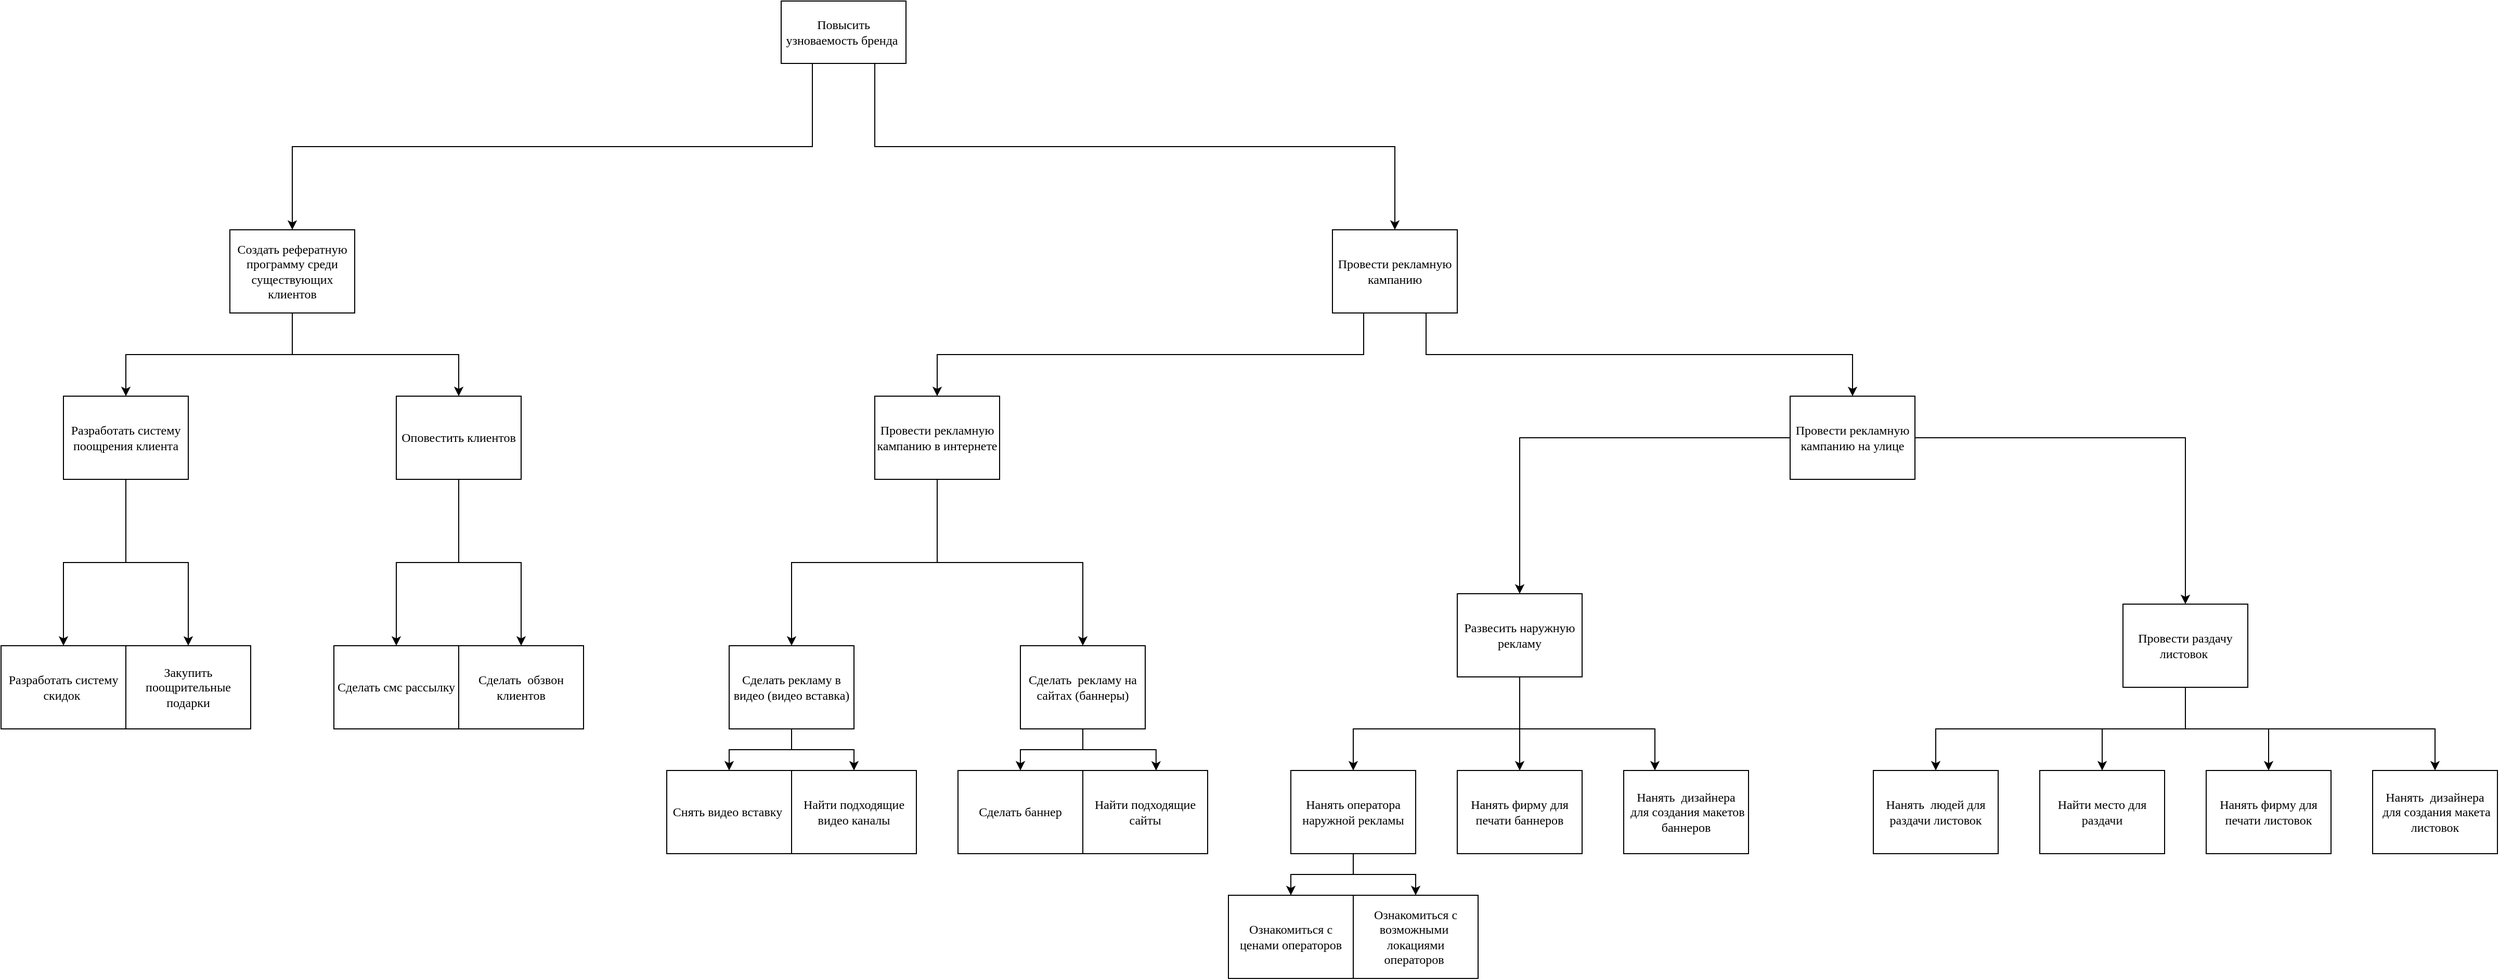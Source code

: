 <mxfile version="20.7.4" type="github"><diagram id="svQFQ0obcjfhmAOLk9mg" name="Страница 1"><mxGraphModel dx="2947" dy="1438" grid="1" gridSize="10" guides="1" tooltips="1" connect="1" arrows="1" fold="1" page="1" pageScale="1" pageWidth="827" pageHeight="1169" math="0" shadow="0"><root><mxCell id="0"/><mxCell id="1" parent="0"/><mxCell id="YCfoLJuqUhf5o7PTPC1b-34" style="edgeStyle=orthogonalEdgeStyle;rounded=0;orthogonalLoop=1;jettySize=auto;html=1;exitX=0.25;exitY=1;exitDx=0;exitDy=0;fontFamily=Times New Roman;" edge="1" parent="1" source="YCfoLJuqUhf5o7PTPC1b-1" target="YCfoLJuqUhf5o7PTPC1b-4"><mxGeometry relative="1" as="geometry"/></mxCell><mxCell id="YCfoLJuqUhf5o7PTPC1b-47" style="edgeStyle=orthogonalEdgeStyle;rounded=0;orthogonalLoop=1;jettySize=auto;html=1;exitX=0.75;exitY=1;exitDx=0;exitDy=0;entryX=0.5;entryY=0;entryDx=0;entryDy=0;fontFamily=Times New Roman;" edge="1" parent="1" source="YCfoLJuqUhf5o7PTPC1b-1" target="YCfoLJuqUhf5o7PTPC1b-46"><mxGeometry relative="1" as="geometry"/></mxCell><mxCell id="YCfoLJuqUhf5o7PTPC1b-1" value="Повысить узноваемость бренда&amp;nbsp;" style="rounded=0;whiteSpace=wrap;html=1;fontFamily=Times New Roman;" vertex="1" parent="1"><mxGeometry x="230" y="140" width="120" height="60" as="geometry"/></mxCell><mxCell id="YCfoLJuqUhf5o7PTPC1b-35" style="edgeStyle=orthogonalEdgeStyle;rounded=0;orthogonalLoop=1;jettySize=auto;html=1;exitX=0.5;exitY=1;exitDx=0;exitDy=0;entryX=0.5;entryY=0;entryDx=0;entryDy=0;fontFamily=Times New Roman;" edge="1" parent="1" source="YCfoLJuqUhf5o7PTPC1b-4" target="YCfoLJuqUhf5o7PTPC1b-10"><mxGeometry relative="1" as="geometry"/></mxCell><mxCell id="YCfoLJuqUhf5o7PTPC1b-36" style="edgeStyle=orthogonalEdgeStyle;rounded=0;orthogonalLoop=1;jettySize=auto;html=1;exitX=0.5;exitY=1;exitDx=0;exitDy=0;entryX=0.5;entryY=0;entryDx=0;entryDy=0;fontFamily=Times New Roman;" edge="1" parent="1" source="YCfoLJuqUhf5o7PTPC1b-4" target="YCfoLJuqUhf5o7PTPC1b-23"><mxGeometry relative="1" as="geometry"/></mxCell><mxCell id="YCfoLJuqUhf5o7PTPC1b-4" value="Создать рефератную программу среди существующих клиентов" style="rounded=0;whiteSpace=wrap;html=1;fontFamily=Times New Roman;" vertex="1" parent="1"><mxGeometry x="-300" y="360" width="120" height="80" as="geometry"/></mxCell><mxCell id="YCfoLJuqUhf5o7PTPC1b-57" style="edgeStyle=orthogonalEdgeStyle;rounded=0;orthogonalLoop=1;jettySize=auto;html=1;exitX=0;exitY=0.5;exitDx=0;exitDy=0;entryX=0.5;entryY=0;entryDx=0;entryDy=0;fontFamily=Times New Roman;" edge="1" parent="1" source="YCfoLJuqUhf5o7PTPC1b-6" target="YCfoLJuqUhf5o7PTPC1b-56"><mxGeometry relative="1" as="geometry"/></mxCell><mxCell id="YCfoLJuqUhf5o7PTPC1b-58" style="edgeStyle=orthogonalEdgeStyle;rounded=0;orthogonalLoop=1;jettySize=auto;html=1;exitX=1;exitY=0.5;exitDx=0;exitDy=0;entryX=0.5;entryY=0;entryDx=0;entryDy=0;fontFamily=Times New Roman;" edge="1" parent="1" source="YCfoLJuqUhf5o7PTPC1b-6" target="YCfoLJuqUhf5o7PTPC1b-55"><mxGeometry relative="1" as="geometry"/></mxCell><mxCell id="YCfoLJuqUhf5o7PTPC1b-6" value="Провести рекламную кампанию на улице" style="rounded=0;whiteSpace=wrap;html=1;fontFamily=Times New Roman;" vertex="1" parent="1"><mxGeometry x="1200" y="520" width="120" height="80" as="geometry"/></mxCell><mxCell id="YCfoLJuqUhf5o7PTPC1b-37" style="edgeStyle=orthogonalEdgeStyle;rounded=0;orthogonalLoop=1;jettySize=auto;html=1;exitX=0.5;exitY=1;exitDx=0;exitDy=0;fontFamily=Times New Roman;" edge="1" parent="1" source="YCfoLJuqUhf5o7PTPC1b-7" target="YCfoLJuqUhf5o7PTPC1b-8"><mxGeometry relative="1" as="geometry"/></mxCell><mxCell id="YCfoLJuqUhf5o7PTPC1b-38" style="edgeStyle=orthogonalEdgeStyle;rounded=0;orthogonalLoop=1;jettySize=auto;html=1;exitX=0.5;exitY=1;exitDx=0;exitDy=0;entryX=0.5;entryY=0;entryDx=0;entryDy=0;fontFamily=Times New Roman;" edge="1" parent="1" source="YCfoLJuqUhf5o7PTPC1b-7" target="YCfoLJuqUhf5o7PTPC1b-9"><mxGeometry relative="1" as="geometry"/></mxCell><mxCell id="YCfoLJuqUhf5o7PTPC1b-7" value="Провести рекламную кампанию в интернете" style="rounded=0;whiteSpace=wrap;html=1;fontFamily=Times New Roman;" vertex="1" parent="1"><mxGeometry x="320" y="520" width="120" height="80" as="geometry"/></mxCell><mxCell id="YCfoLJuqUhf5o7PTPC1b-27" style="edgeStyle=orthogonalEdgeStyle;rounded=0;orthogonalLoop=1;jettySize=auto;html=1;exitX=0.5;exitY=1;exitDx=0;exitDy=0;entryX=0.5;entryY=0;entryDx=0;entryDy=0;fontFamily=Times New Roman;" edge="1" parent="1" source="YCfoLJuqUhf5o7PTPC1b-8" target="YCfoLJuqUhf5o7PTPC1b-18"><mxGeometry relative="1" as="geometry"/></mxCell><mxCell id="YCfoLJuqUhf5o7PTPC1b-28" style="edgeStyle=orthogonalEdgeStyle;rounded=0;orthogonalLoop=1;jettySize=auto;html=1;exitX=0.5;exitY=1;exitDx=0;exitDy=0;entryX=0.5;entryY=0;entryDx=0;entryDy=0;fontFamily=Times New Roman;" edge="1" parent="1" source="YCfoLJuqUhf5o7PTPC1b-8" target="YCfoLJuqUhf5o7PTPC1b-17"><mxGeometry relative="1" as="geometry"/></mxCell><mxCell id="YCfoLJuqUhf5o7PTPC1b-8" value="Сделать рекламу в видео (видео вставка)" style="rounded=0;whiteSpace=wrap;html=1;fontFamily=Times New Roman;" vertex="1" parent="1"><mxGeometry x="180" y="760" width="120" height="80" as="geometry"/></mxCell><mxCell id="YCfoLJuqUhf5o7PTPC1b-30" style="edgeStyle=orthogonalEdgeStyle;rounded=0;orthogonalLoop=1;jettySize=auto;html=1;exitX=0.5;exitY=1;exitDx=0;exitDy=0;entryX=0.587;entryY=0.002;entryDx=0;entryDy=0;entryPerimeter=0;fontFamily=Times New Roman;" edge="1" parent="1" source="YCfoLJuqUhf5o7PTPC1b-9" target="YCfoLJuqUhf5o7PTPC1b-19"><mxGeometry relative="1" as="geometry"/></mxCell><mxCell id="YCfoLJuqUhf5o7PTPC1b-31" style="edgeStyle=orthogonalEdgeStyle;rounded=0;orthogonalLoop=1;jettySize=auto;html=1;exitX=0.5;exitY=1;exitDx=0;exitDy=0;entryX=0.5;entryY=0;entryDx=0;entryDy=0;fontFamily=Times New Roman;" edge="1" parent="1" source="YCfoLJuqUhf5o7PTPC1b-9" target="YCfoLJuqUhf5o7PTPC1b-20"><mxGeometry relative="1" as="geometry"/></mxCell><mxCell id="YCfoLJuqUhf5o7PTPC1b-9" value="Сделать &amp;nbsp;рекламу на сайтах (баннеры)" style="rounded=0;whiteSpace=wrap;html=1;fontFamily=Times New Roman;" vertex="1" parent="1"><mxGeometry x="460" y="760" width="120" height="80" as="geometry"/></mxCell><mxCell id="YCfoLJuqUhf5o7PTPC1b-79" style="edgeStyle=orthogonalEdgeStyle;rounded=0;orthogonalLoop=1;jettySize=auto;html=1;exitX=0.5;exitY=1;exitDx=0;exitDy=0;entryX=0.5;entryY=0;entryDx=0;entryDy=0;fontFamily=Times New Roman;" edge="1" parent="1" source="YCfoLJuqUhf5o7PTPC1b-10" target="YCfoLJuqUhf5o7PTPC1b-77"><mxGeometry relative="1" as="geometry"/></mxCell><mxCell id="YCfoLJuqUhf5o7PTPC1b-82" style="edgeStyle=orthogonalEdgeStyle;rounded=0;orthogonalLoop=1;jettySize=auto;html=1;exitX=0.5;exitY=1;exitDx=0;exitDy=0;entryX=0.5;entryY=0;entryDx=0;entryDy=0;fontFamily=Times New Roman;" edge="1" parent="1" source="YCfoLJuqUhf5o7PTPC1b-10" target="YCfoLJuqUhf5o7PTPC1b-80"><mxGeometry relative="1" as="geometry"/></mxCell><mxCell id="YCfoLJuqUhf5o7PTPC1b-10" value="Разработать систему поощрения клиента" style="rounded=0;whiteSpace=wrap;html=1;fontFamily=Times New Roman;" vertex="1" parent="1"><mxGeometry x="-460" y="520" width="120" height="80" as="geometry"/></mxCell><mxCell id="YCfoLJuqUhf5o7PTPC1b-43" style="edgeStyle=orthogonalEdgeStyle;rounded=0;orthogonalLoop=1;jettySize=auto;html=1;exitX=0.5;exitY=1;exitDx=0;exitDy=0;entryX=0.5;entryY=0;entryDx=0;entryDy=0;fontFamily=Times New Roman;" edge="1" parent="1" source="YCfoLJuqUhf5o7PTPC1b-14" target="YCfoLJuqUhf5o7PTPC1b-39"><mxGeometry relative="1" as="geometry"/></mxCell><mxCell id="YCfoLJuqUhf5o7PTPC1b-44" style="edgeStyle=orthogonalEdgeStyle;rounded=0;orthogonalLoop=1;jettySize=auto;html=1;exitX=0.5;exitY=1;exitDx=0;exitDy=0;entryX=0.5;entryY=0;entryDx=0;entryDy=0;fontFamily=Times New Roman;" edge="1" parent="1" source="YCfoLJuqUhf5o7PTPC1b-14" target="YCfoLJuqUhf5o7PTPC1b-40"><mxGeometry relative="1" as="geometry"/></mxCell><mxCell id="YCfoLJuqUhf5o7PTPC1b-14" value="Нанять оператора наружной рекламы" style="rounded=0;whiteSpace=wrap;html=1;fontFamily=Times New Roman;" vertex="1" parent="1"><mxGeometry x="720" y="880" width="120" height="80" as="geometry"/></mxCell><mxCell id="YCfoLJuqUhf5o7PTPC1b-17" value="Найти подходящие видео каналы" style="rounded=0;whiteSpace=wrap;html=1;fontFamily=Times New Roman;" vertex="1" parent="1"><mxGeometry x="240" y="880" width="120" height="80" as="geometry"/></mxCell><mxCell id="YCfoLJuqUhf5o7PTPC1b-18" value="Снять видео вставку&amp;nbsp;" style="rounded=0;whiteSpace=wrap;html=1;fontFamily=Times New Roman;" vertex="1" parent="1"><mxGeometry x="120" y="880" width="120" height="80" as="geometry"/></mxCell><mxCell id="YCfoLJuqUhf5o7PTPC1b-19" value="Найти подходящие сайты" style="rounded=0;whiteSpace=wrap;html=1;fontFamily=Times New Roman;" vertex="1" parent="1"><mxGeometry x="520" y="880" width="120" height="80" as="geometry"/></mxCell><mxCell id="YCfoLJuqUhf5o7PTPC1b-20" value="Сделать баннер" style="rounded=0;whiteSpace=wrap;html=1;fontFamily=Times New Roman;" vertex="1" parent="1"><mxGeometry x="400" y="880" width="120" height="80" as="geometry"/></mxCell><mxCell id="YCfoLJuqUhf5o7PTPC1b-74" style="edgeStyle=orthogonalEdgeStyle;rounded=0;orthogonalLoop=1;jettySize=auto;html=1;exitX=0.5;exitY=1;exitDx=0;exitDy=0;entryX=0.5;entryY=0;entryDx=0;entryDy=0;fontFamily=Times New Roman;" edge="1" parent="1" source="YCfoLJuqUhf5o7PTPC1b-23" target="YCfoLJuqUhf5o7PTPC1b-72"><mxGeometry relative="1" as="geometry"/></mxCell><mxCell id="YCfoLJuqUhf5o7PTPC1b-75" style="edgeStyle=orthogonalEdgeStyle;rounded=0;orthogonalLoop=1;jettySize=auto;html=1;exitX=0.5;exitY=1;exitDx=0;exitDy=0;fontFamily=Times New Roman;" edge="1" parent="1" source="YCfoLJuqUhf5o7PTPC1b-23" target="YCfoLJuqUhf5o7PTPC1b-73"><mxGeometry relative="1" as="geometry"/></mxCell><mxCell id="YCfoLJuqUhf5o7PTPC1b-23" value="Оповестить клиентов" style="rounded=0;whiteSpace=wrap;html=1;fontFamily=Times New Roman;" vertex="1" parent="1"><mxGeometry x="-140" y="520" width="120" height="80" as="geometry"/></mxCell><mxCell id="YCfoLJuqUhf5o7PTPC1b-39" value="Ознакомиться с ценами операторов" style="rounded=0;whiteSpace=wrap;html=1;fontFamily=Times New Roman;" vertex="1" parent="1"><mxGeometry x="660" y="1000" width="120" height="80" as="geometry"/></mxCell><mxCell id="YCfoLJuqUhf5o7PTPC1b-40" value="Ознакомиться с возможными&amp;nbsp;&lt;br&gt;локациями операторов&amp;nbsp;" style="rounded=0;whiteSpace=wrap;html=1;fontFamily=Times New Roman;" vertex="1" parent="1"><mxGeometry x="780" y="1000" width="120" height="80" as="geometry"/></mxCell><mxCell id="YCfoLJuqUhf5o7PTPC1b-45" value="Нанять &amp;nbsp;дизайнера &amp;nbsp;для создания макетов баннеров" style="rounded=0;whiteSpace=wrap;html=1;fontFamily=Times New Roman;" vertex="1" parent="1"><mxGeometry x="1040" y="880" width="120" height="80" as="geometry"/></mxCell><mxCell id="YCfoLJuqUhf5o7PTPC1b-48" style="edgeStyle=orthogonalEdgeStyle;rounded=0;orthogonalLoop=1;jettySize=auto;html=1;exitX=0.25;exitY=1;exitDx=0;exitDy=0;entryX=0.5;entryY=0;entryDx=0;entryDy=0;fontFamily=Times New Roman;" edge="1" parent="1" source="YCfoLJuqUhf5o7PTPC1b-46" target="YCfoLJuqUhf5o7PTPC1b-7"><mxGeometry relative="1" as="geometry"/></mxCell><mxCell id="YCfoLJuqUhf5o7PTPC1b-49" style="edgeStyle=orthogonalEdgeStyle;rounded=0;orthogonalLoop=1;jettySize=auto;html=1;exitX=0.75;exitY=1;exitDx=0;exitDy=0;entryX=0.5;entryY=0;entryDx=0;entryDy=0;fontFamily=Times New Roman;" edge="1" parent="1" source="YCfoLJuqUhf5o7PTPC1b-46" target="YCfoLJuqUhf5o7PTPC1b-6"><mxGeometry relative="1" as="geometry"/></mxCell><mxCell id="YCfoLJuqUhf5o7PTPC1b-46" value="Провести рекламную кампанию" style="rounded=0;whiteSpace=wrap;html=1;fontFamily=Times New Roman;" vertex="1" parent="1"><mxGeometry x="760" y="360" width="120" height="80" as="geometry"/></mxCell><mxCell id="YCfoLJuqUhf5o7PTPC1b-52" value="Нанять фирму для печати баннеров" style="rounded=0;whiteSpace=wrap;html=1;fontFamily=Times New Roman;" vertex="1" parent="1"><mxGeometry x="880" y="880" width="120" height="80" as="geometry"/></mxCell><mxCell id="YCfoLJuqUhf5o7PTPC1b-66" style="edgeStyle=orthogonalEdgeStyle;rounded=0;orthogonalLoop=1;jettySize=auto;html=1;exitX=0.5;exitY=1;exitDx=0;exitDy=0;entryX=0.5;entryY=0;entryDx=0;entryDy=0;fontFamily=Times New Roman;" edge="1" parent="1" source="YCfoLJuqUhf5o7PTPC1b-55" target="YCfoLJuqUhf5o7PTPC1b-64"><mxGeometry relative="1" as="geometry"/></mxCell><mxCell id="YCfoLJuqUhf5o7PTPC1b-67" style="edgeStyle=orthogonalEdgeStyle;rounded=0;orthogonalLoop=1;jettySize=auto;html=1;exitX=0.5;exitY=1;exitDx=0;exitDy=0;entryX=0.5;entryY=0;entryDx=0;entryDy=0;fontFamily=Times New Roman;" edge="1" parent="1" source="YCfoLJuqUhf5o7PTPC1b-55" target="YCfoLJuqUhf5o7PTPC1b-65"><mxGeometry relative="1" as="geometry"/></mxCell><mxCell id="YCfoLJuqUhf5o7PTPC1b-70" style="edgeStyle=orthogonalEdgeStyle;rounded=0;orthogonalLoop=1;jettySize=auto;html=1;exitX=0.5;exitY=1;exitDx=0;exitDy=0;entryX=0.5;entryY=0;entryDx=0;entryDy=0;fontFamily=Times New Roman;" edge="1" parent="1" source="YCfoLJuqUhf5o7PTPC1b-55" target="YCfoLJuqUhf5o7PTPC1b-68"><mxGeometry relative="1" as="geometry"/></mxCell><mxCell id="YCfoLJuqUhf5o7PTPC1b-71" style="edgeStyle=orthogonalEdgeStyle;rounded=0;orthogonalLoop=1;jettySize=auto;html=1;exitX=0.5;exitY=1;exitDx=0;exitDy=0;entryX=0.5;entryY=0;entryDx=0;entryDy=0;fontFamily=Times New Roman;" edge="1" parent="1" source="YCfoLJuqUhf5o7PTPC1b-55" target="YCfoLJuqUhf5o7PTPC1b-69"><mxGeometry relative="1" as="geometry"/></mxCell><mxCell id="YCfoLJuqUhf5o7PTPC1b-55" value="Провести раздачу листовок&amp;nbsp;" style="rounded=0;whiteSpace=wrap;html=1;fontFamily=Times New Roman;" vertex="1" parent="1"><mxGeometry x="1520" y="720" width="120" height="80" as="geometry"/></mxCell><mxCell id="YCfoLJuqUhf5o7PTPC1b-60" style="edgeStyle=orthogonalEdgeStyle;rounded=0;orthogonalLoop=1;jettySize=auto;html=1;exitX=0.5;exitY=1;exitDx=0;exitDy=0;entryX=0.25;entryY=0;entryDx=0;entryDy=0;fontFamily=Times New Roman;" edge="1" parent="1" source="YCfoLJuqUhf5o7PTPC1b-56" target="YCfoLJuqUhf5o7PTPC1b-45"><mxGeometry relative="1" as="geometry"><Array as="points"><mxPoint x="940" y="840"/><mxPoint x="1070" y="840"/></Array></mxGeometry></mxCell><mxCell id="YCfoLJuqUhf5o7PTPC1b-61" style="edgeStyle=orthogonalEdgeStyle;rounded=0;orthogonalLoop=1;jettySize=auto;html=1;exitX=0.5;exitY=1;exitDx=0;exitDy=0;entryX=0.5;entryY=0;entryDx=0;entryDy=0;fontFamily=Times New Roman;" edge="1" parent="1" source="YCfoLJuqUhf5o7PTPC1b-56" target="YCfoLJuqUhf5o7PTPC1b-52"><mxGeometry relative="1" as="geometry"/></mxCell><mxCell id="YCfoLJuqUhf5o7PTPC1b-81" style="edgeStyle=orthogonalEdgeStyle;rounded=0;orthogonalLoop=1;jettySize=auto;html=1;exitX=0.5;exitY=1;exitDx=0;exitDy=0;entryX=0.5;entryY=0;entryDx=0;entryDy=0;fontFamily=Times New Roman;" edge="1" parent="1" source="YCfoLJuqUhf5o7PTPC1b-56" target="YCfoLJuqUhf5o7PTPC1b-14"><mxGeometry relative="1" as="geometry"><Array as="points"><mxPoint x="940" y="840"/><mxPoint x="780" y="840"/></Array></mxGeometry></mxCell><mxCell id="YCfoLJuqUhf5o7PTPC1b-56" value="Развесить наружную рекламу" style="rounded=0;whiteSpace=wrap;html=1;fontFamily=Times New Roman;" vertex="1" parent="1"><mxGeometry x="880" y="710" width="120" height="80" as="geometry"/></mxCell><mxCell id="YCfoLJuqUhf5o7PTPC1b-64" value="Нанять &amp;nbsp;людей для раздачи листовок" style="rounded=0;whiteSpace=wrap;html=1;fontFamily=Times New Roman;" vertex="1" parent="1"><mxGeometry x="1280" y="880" width="120" height="80" as="geometry"/></mxCell><mxCell id="YCfoLJuqUhf5o7PTPC1b-65" value="Найти место для раздачи" style="rounded=0;whiteSpace=wrap;html=1;fontFamily=Times New Roman;" vertex="1" parent="1"><mxGeometry x="1440" y="880" width="120" height="80" as="geometry"/></mxCell><mxCell id="YCfoLJuqUhf5o7PTPC1b-68" value="Нанять &amp;nbsp;дизайнера &amp;nbsp;для создания макета листовок" style="rounded=0;whiteSpace=wrap;html=1;fontFamily=Times New Roman;" vertex="1" parent="1"><mxGeometry x="1760" y="880" width="120" height="80" as="geometry"/></mxCell><mxCell id="YCfoLJuqUhf5o7PTPC1b-69" value="Нанять фирму для печати листовок" style="rounded=0;whiteSpace=wrap;html=1;fontFamily=Times New Roman;" vertex="1" parent="1"><mxGeometry x="1600" y="880" width="120" height="80" as="geometry"/></mxCell><mxCell id="YCfoLJuqUhf5o7PTPC1b-72" value="Сделать смс рассылку" style="rounded=0;whiteSpace=wrap;html=1;fontFamily=Times New Roman;" vertex="1" parent="1"><mxGeometry x="-200" y="760" width="120" height="80" as="geometry"/></mxCell><mxCell id="YCfoLJuqUhf5o7PTPC1b-73" value="Сделать &amp;nbsp;обзвон клиентов" style="rounded=0;whiteSpace=wrap;html=1;fontFamily=Times New Roman;" vertex="1" parent="1"><mxGeometry x="-80" y="760" width="120" height="80" as="geometry"/></mxCell><mxCell id="YCfoLJuqUhf5o7PTPC1b-77" value="Разработать систему скидок&amp;nbsp;" style="rounded=0;whiteSpace=wrap;html=1;fontFamily=Times New Roman;" vertex="1" parent="1"><mxGeometry x="-520" y="760" width="120" height="80" as="geometry"/></mxCell><mxCell id="YCfoLJuqUhf5o7PTPC1b-80" value="Закупить поощрительные подарки" style="rounded=0;whiteSpace=wrap;html=1;fontFamily=Times New Roman;" vertex="1" parent="1"><mxGeometry x="-400" y="760" width="120" height="80" as="geometry"/></mxCell></root></mxGraphModel></diagram></mxfile>